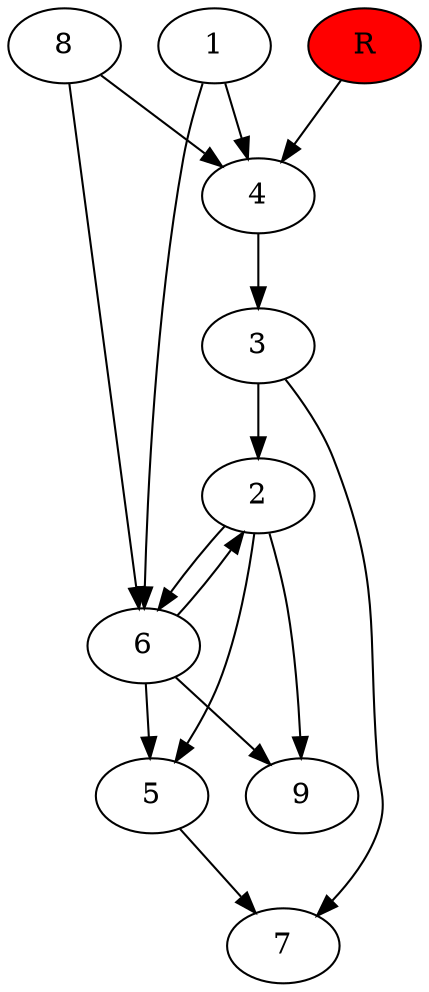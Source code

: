 digraph prb34599 {
	1
	2
	3
	4
	5
	6
	7
	8
	R [fillcolor="#ff0000" style=filled]
	1 -> 4
	1 -> 6
	2 -> 5
	2 -> 6
	2 -> 9
	3 -> 2
	3 -> 7
	4 -> 3
	5 -> 7
	6 -> 2
	6 -> 5
	6 -> 9
	8 -> 4
	8 -> 6
	R -> 4
}
